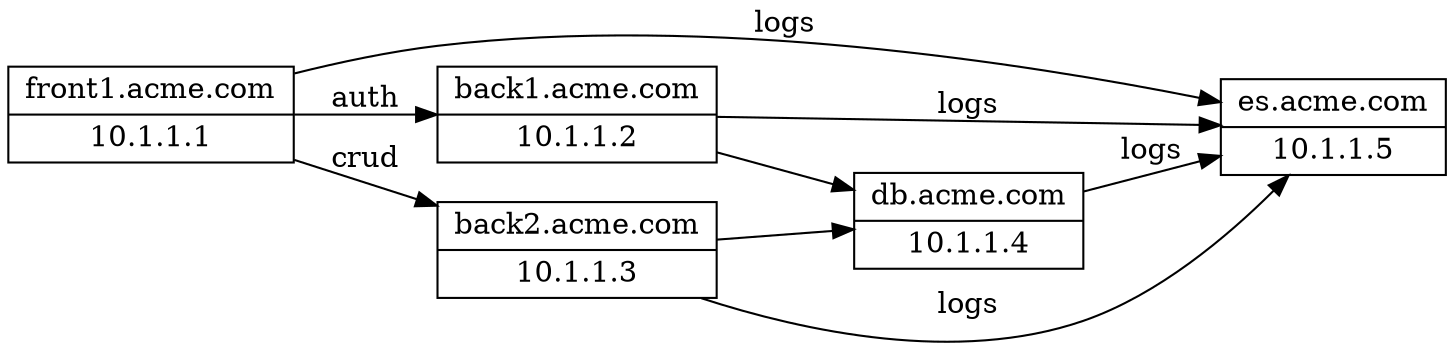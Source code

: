 digraph g {

graph [
rankdir = "LR"
];


"es.acme.com"[
    label="es.acme.com|10.1.1.5"
    shape = "record"
]

"front1.acme.com"[
    label="front1.acme.com|10.1.1.1"
    shape = "record"
]

"back1.acme.com"[
    label="back1.acme.com|10.1.1.2"
    shape = "record"
]

"back2.acme.com"[
    label="back2.acme.com|10.1.1.3"
    shape = "record"
]

"db.acme.com"[
    label="db.acme.com|10.1.1.4"
    shape = "record"
]





"front1.acme.com" -> "back1.acme.com" [label="auth"]

"front1.acme.com" -> "back2.acme.com" [label="crud"]

"front1.acme.com" -> "es.acme.com" [label="logs"]

"back1.acme.com" -> "db.acme.com" 

"back1.acme.com" -> "es.acme.com" [label="logs"]

"back2.acme.com" -> "db.acme.com" 

"back2.acme.com" -> "es.acme.com" [label="logs"]

"db.acme.com" -> "es.acme.com" [label="logs"]


}